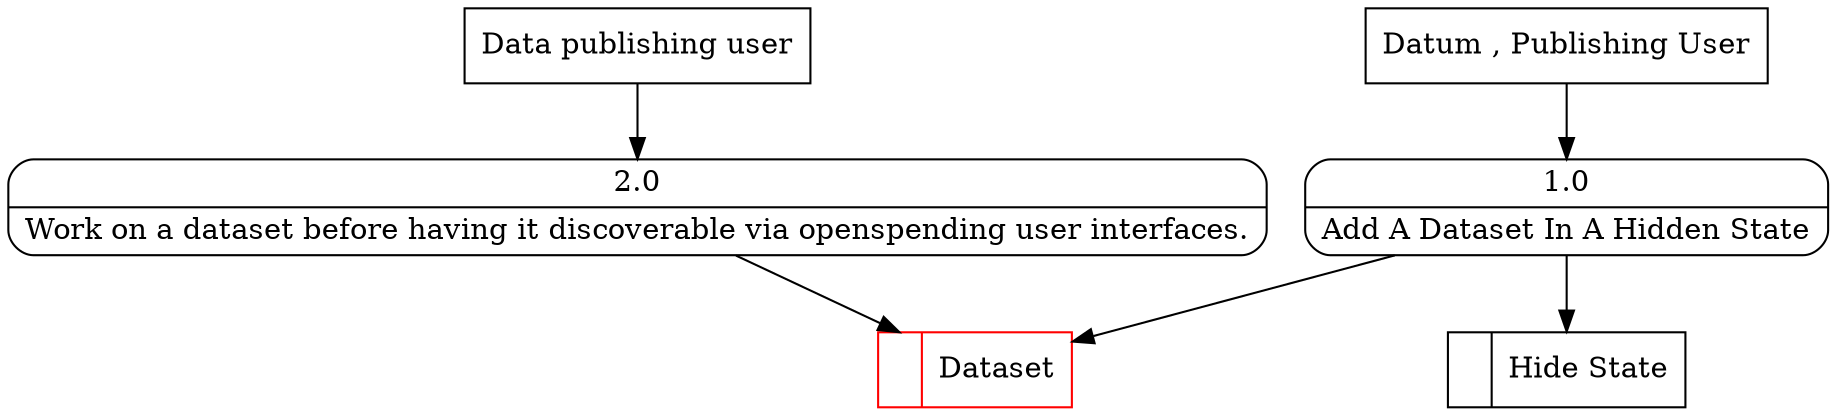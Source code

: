 digraph dfd2{ 
node[shape=record]
200 [label="<f0>  |<f1> Hide State " ];
201 [label="<f0>  |<f1> Dataset " color=red];
202 [label="Datum , Publishing User" shape=box];
203 [label="{<f0> 1.0|<f1> Add A Dataset In A Hidden State }" shape=Mrecord];
2 [label="{<f0> 2.0|<f1> Work on a dataset before having it discoverable via openspending user interfaces. }" shape=Mrecord];
1000 [label="Data publishing user" shape=box];
1000 -> 2
2 -> 201
202 -> 203
203 -> 201
203 -> 200
}
